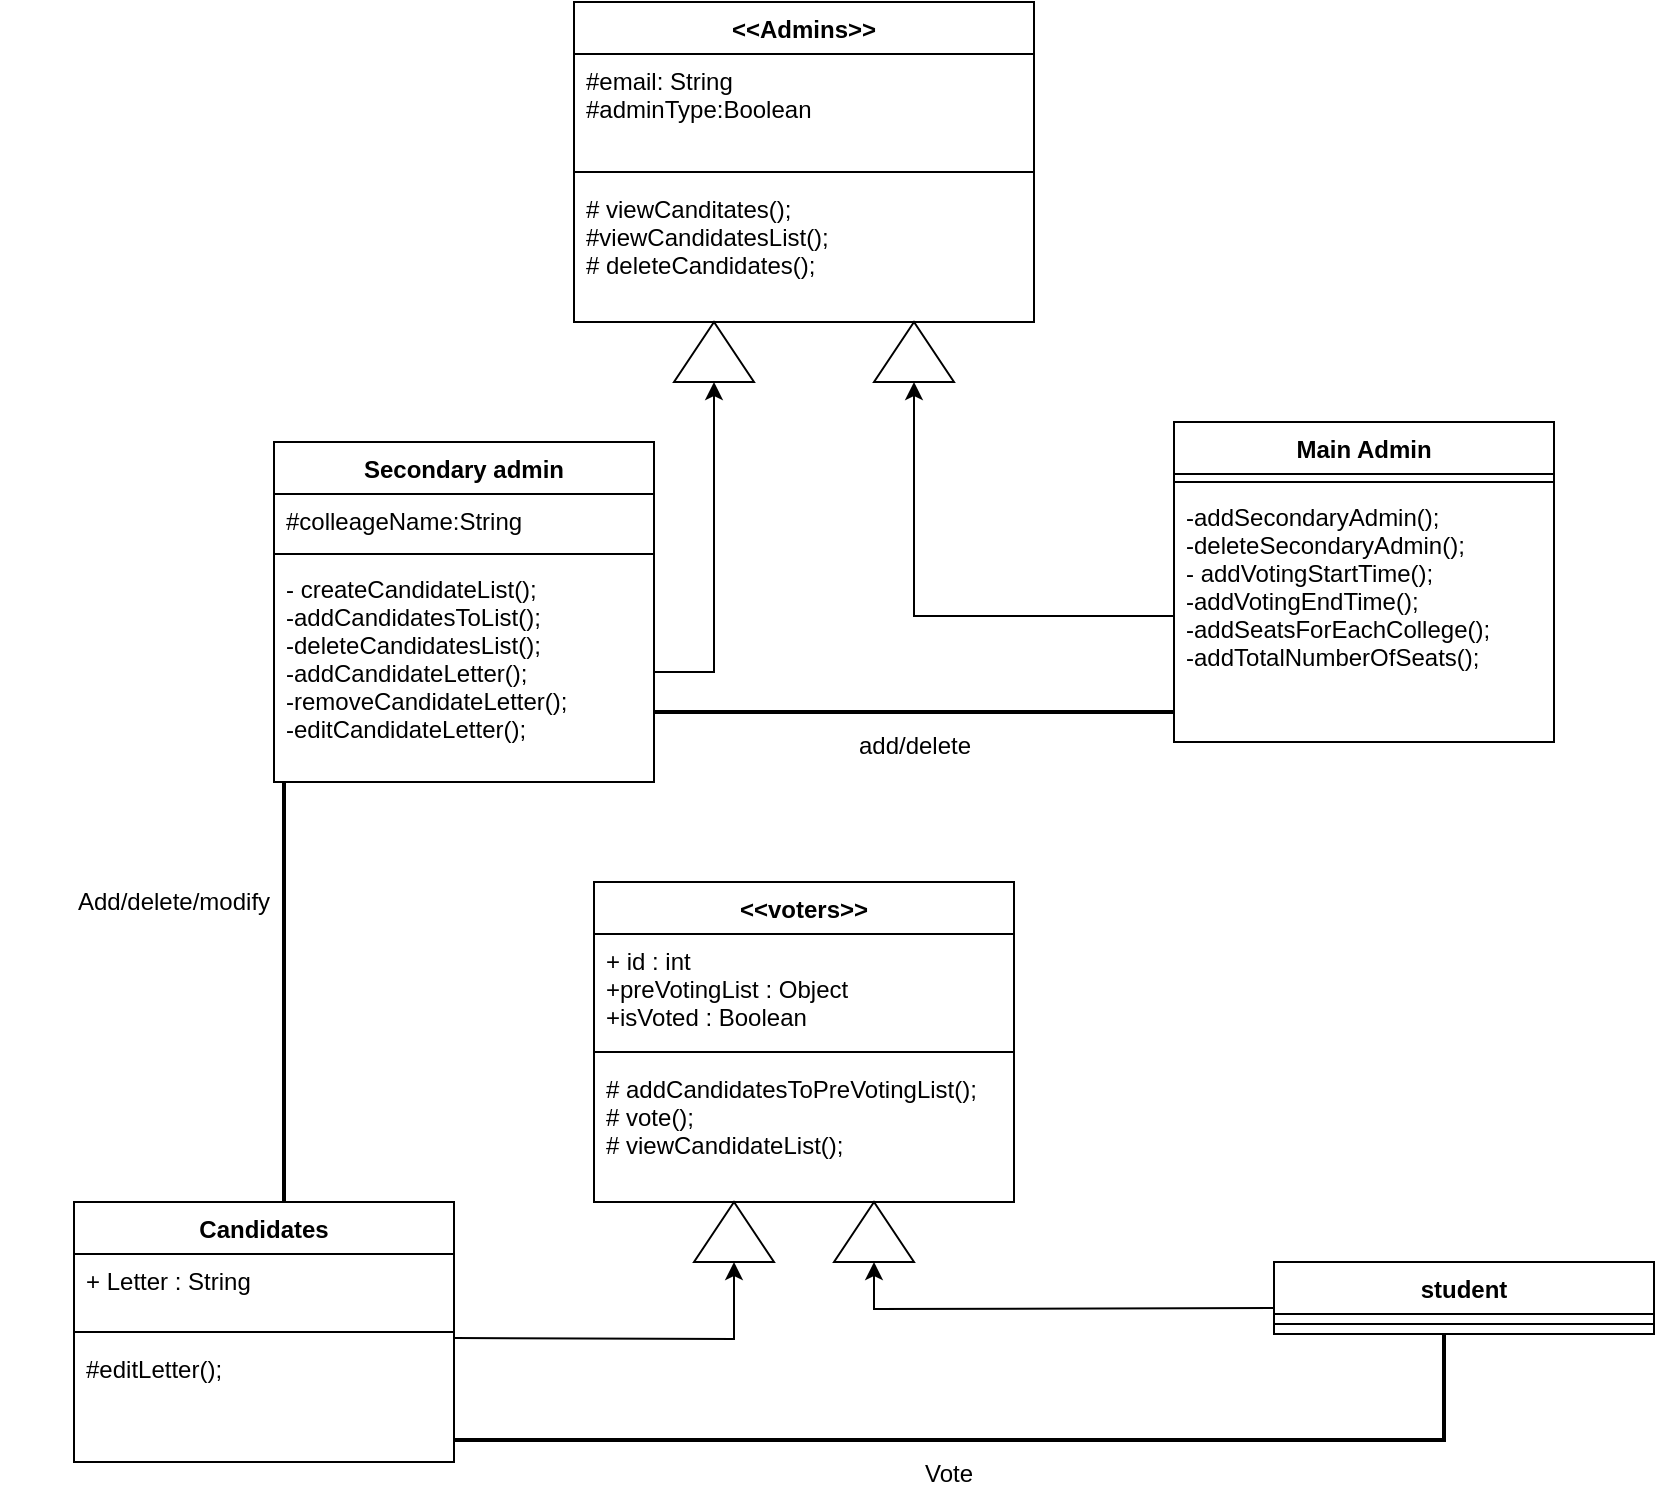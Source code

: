 <mxfile version="13.8.8" type="github"><diagram id="yTyNEKzwi70R2GH2oxyH" name="Page-1"><mxGraphModel dx="1108" dy="460" grid="1" gridSize="10" guides="1" tooltips="1" connect="1" arrows="1" fold="1" page="1" pageScale="1" pageWidth="1169" pageHeight="827" math="0" shadow="0"><root><mxCell id="0"/><mxCell id="1" parent="0"/><mxCell id="970AJpcgMSf8N2Dsf7il-3" style="edgeStyle=orthogonalEdgeStyle;rounded=0;orthogonalLoop=1;jettySize=auto;html=1;entryX=0.5;entryY=0;entryDx=0;entryDy=0;" parent="1" edge="1"><mxGeometry relative="1" as="geometry"><mxPoint x="775" y="110" as="sourcePoint"/><mxPoint x="775" y="110" as="targetPoint"/></mxGeometry></mxCell><mxCell id="3OKt-DnBXVLty_a7GaZp-3" value="" style="shape=link;html=1;" parent="1" edge="1"><mxGeometry width="100" relative="1" as="geometry"><mxPoint x="50" y="70" as="sourcePoint"/><mxPoint x="50" y="70" as="targetPoint"/></mxGeometry></mxCell><mxCell id="7Jd9gMAXH_ypXirra_-3-1" value="&lt;&lt;Admins&gt;&gt;" style="swimlane;fontStyle=1;align=center;verticalAlign=top;childLayout=stackLayout;horizontal=1;startSize=26;horizontalStack=0;resizeParent=1;resizeParentMax=0;resizeLast=0;collapsible=1;marginBottom=0;" vertex="1" parent="1"><mxGeometry x="320" y="10" width="230" height="160" as="geometry"/></mxCell><mxCell id="7Jd9gMAXH_ypXirra_-3-2" value="#email: String&#10;#adminType:Boolean" style="text;strokeColor=none;fillColor=none;align=left;verticalAlign=top;spacingLeft=4;spacingRight=4;overflow=hidden;rotatable=0;points=[[0,0.5],[1,0.5]];portConstraint=eastwest;" vertex="1" parent="7Jd9gMAXH_ypXirra_-3-1"><mxGeometry y="26" width="230" height="54" as="geometry"/></mxCell><mxCell id="7Jd9gMAXH_ypXirra_-3-3" value="" style="line;strokeWidth=1;fillColor=none;align=left;verticalAlign=middle;spacingTop=-1;spacingLeft=3;spacingRight=3;rotatable=0;labelPosition=right;points=[];portConstraint=eastwest;" vertex="1" parent="7Jd9gMAXH_ypXirra_-3-1"><mxGeometry y="80" width="230" height="10" as="geometry"/></mxCell><mxCell id="7Jd9gMAXH_ypXirra_-3-4" value="# viewCanditates();&#10;#viewCandidatesList();&#10;# deleteCandidates();" style="text;strokeColor=none;fillColor=none;align=left;verticalAlign=top;spacingLeft=4;spacingRight=4;overflow=hidden;rotatable=0;points=[[0,0.5],[1,0.5]];portConstraint=eastwest;" vertex="1" parent="7Jd9gMAXH_ypXirra_-3-1"><mxGeometry y="90" width="230" height="70" as="geometry"/></mxCell><mxCell id="7Jd9gMAXH_ypXirra_-3-5" value="Secondary admin" style="swimlane;fontStyle=1;align=center;verticalAlign=top;childLayout=stackLayout;horizontal=1;startSize=26;horizontalStack=0;resizeParent=1;resizeParentMax=0;resizeLast=0;collapsible=1;marginBottom=0;" vertex="1" parent="1"><mxGeometry x="170" y="230" width="190" height="170" as="geometry"/></mxCell><mxCell id="7Jd9gMAXH_ypXirra_-3-6" value="#colleageName:String" style="text;strokeColor=none;fillColor=none;align=left;verticalAlign=top;spacingLeft=4;spacingRight=4;overflow=hidden;rotatable=0;points=[[0,0.5],[1,0.5]];portConstraint=eastwest;" vertex="1" parent="7Jd9gMAXH_ypXirra_-3-5"><mxGeometry y="26" width="190" height="26" as="geometry"/></mxCell><mxCell id="7Jd9gMAXH_ypXirra_-3-7" value="" style="line;strokeWidth=1;fillColor=none;align=left;verticalAlign=middle;spacingTop=-1;spacingLeft=3;spacingRight=3;rotatable=0;labelPosition=right;points=[];portConstraint=eastwest;" vertex="1" parent="7Jd9gMAXH_ypXirra_-3-5"><mxGeometry y="52" width="190" height="8" as="geometry"/></mxCell><mxCell id="7Jd9gMAXH_ypXirra_-3-8" value="- createCandidateList();&#10;-addCandidatesToList();&#10;-deleteCandidatesList();&#10;-addCandidateLetter();&#10;-removeCandidateLetter();&#10;-editCandidateLetter();" style="text;strokeColor=none;fillColor=none;align=left;verticalAlign=top;spacingLeft=4;spacingRight=4;overflow=hidden;rotatable=0;points=[[0,0.5],[1,0.5]];portConstraint=eastwest;" vertex="1" parent="7Jd9gMAXH_ypXirra_-3-5"><mxGeometry y="60" width="190" height="110" as="geometry"/></mxCell><mxCell id="7Jd9gMAXH_ypXirra_-3-9" value="Main Admin" style="swimlane;fontStyle=1;align=center;verticalAlign=top;childLayout=stackLayout;horizontal=1;startSize=26;horizontalStack=0;resizeParent=1;resizeParentMax=0;resizeLast=0;collapsible=1;marginBottom=0;" vertex="1" parent="1"><mxGeometry x="620" y="220" width="190" height="160" as="geometry"/></mxCell><mxCell id="7Jd9gMAXH_ypXirra_-3-11" value="" style="line;strokeWidth=1;fillColor=none;align=left;verticalAlign=middle;spacingTop=-1;spacingLeft=3;spacingRight=3;rotatable=0;labelPosition=right;points=[];portConstraint=eastwest;" vertex="1" parent="7Jd9gMAXH_ypXirra_-3-9"><mxGeometry y="26" width="190" height="8" as="geometry"/></mxCell><mxCell id="7Jd9gMAXH_ypXirra_-3-12" value="-addSecondaryAdmin();&#10;-deleteSecondaryAdmin();&#10;- addVotingStartTime();&#10;-addVotingEndTime();&#10;-addSeatsForEachCollege();&#10;-addTotalNumberOfSeats();&#10;" style="text;strokeColor=none;fillColor=none;align=left;verticalAlign=top;spacingLeft=4;spacingRight=4;overflow=hidden;rotatable=0;points=[[0,0.5],[1,0.5]];portConstraint=eastwest;" vertex="1" parent="7Jd9gMAXH_ypXirra_-3-9"><mxGeometry y="34" width="190" height="126" as="geometry"/></mxCell><mxCell id="7Jd9gMAXH_ypXirra_-3-19" value="" style="verticalLabelPosition=bottom;verticalAlign=top;html=1;shape=mxgraph.basic.acute_triangle;dx=0.5;" vertex="1" parent="1"><mxGeometry x="370" y="170" width="40" height="30" as="geometry"/></mxCell><mxCell id="7Jd9gMAXH_ypXirra_-3-20" style="edgeStyle=orthogonalEdgeStyle;rounded=0;orthogonalLoop=1;jettySize=auto;html=1;" edge="1" parent="1" source="7Jd9gMAXH_ypXirra_-3-8" target="7Jd9gMAXH_ypXirra_-3-19"><mxGeometry relative="1" as="geometry"><mxPoint x="370" y="260" as="targetPoint"/><mxPoint x="300" y="465" as="sourcePoint"/></mxGeometry></mxCell><mxCell id="7Jd9gMAXH_ypXirra_-3-21" value="" style="verticalLabelPosition=bottom;verticalAlign=top;html=1;shape=mxgraph.basic.acute_triangle;dx=0.5;" vertex="1" parent="1"><mxGeometry x="470" y="170" width="40" height="30" as="geometry"/></mxCell><mxCell id="7Jd9gMAXH_ypXirra_-3-23" value="&lt;&lt;voters&gt;&gt;" style="swimlane;fontStyle=1;align=center;verticalAlign=top;childLayout=stackLayout;horizontal=1;startSize=26;horizontalStack=0;resizeParent=1;resizeParentMax=0;resizeLast=0;collapsible=1;marginBottom=0;" vertex="1" parent="1"><mxGeometry x="330" y="450" width="210" height="160" as="geometry"/></mxCell><mxCell id="7Jd9gMAXH_ypXirra_-3-24" value="+ id : int&#10;+preVotingList : Object&#10;+isVoted : Boolean&#10;" style="text;strokeColor=none;fillColor=none;align=left;verticalAlign=top;spacingLeft=4;spacingRight=4;overflow=hidden;rotatable=0;points=[[0,0.5],[1,0.5]];portConstraint=eastwest;" vertex="1" parent="7Jd9gMAXH_ypXirra_-3-23"><mxGeometry y="26" width="210" height="54" as="geometry"/></mxCell><mxCell id="7Jd9gMAXH_ypXirra_-3-25" value="" style="line;strokeWidth=1;fillColor=none;align=left;verticalAlign=middle;spacingTop=-1;spacingLeft=3;spacingRight=3;rotatable=0;labelPosition=right;points=[];portConstraint=eastwest;" vertex="1" parent="7Jd9gMAXH_ypXirra_-3-23"><mxGeometry y="80" width="210" height="10" as="geometry"/></mxCell><mxCell id="7Jd9gMAXH_ypXirra_-3-26" value="# addCandidatesToPreVotingList();&#10;# vote();&#10;# viewCandidateList();" style="text;strokeColor=none;fillColor=none;align=left;verticalAlign=top;spacingLeft=4;spacingRight=4;overflow=hidden;rotatable=0;points=[[0,0.5],[1,0.5]];portConstraint=eastwest;" vertex="1" parent="7Jd9gMAXH_ypXirra_-3-23"><mxGeometry y="90" width="210" height="70" as="geometry"/></mxCell><mxCell id="7Jd9gMAXH_ypXirra_-3-30" style="edgeStyle=orthogonalEdgeStyle;rounded=0;orthogonalLoop=1;jettySize=auto;html=1;entryX=0.5;entryY=1;entryDx=0;entryDy=0;entryPerimeter=0;" edge="1" parent="1" source="7Jd9gMAXH_ypXirra_-3-12" target="7Jd9gMAXH_ypXirra_-3-21"><mxGeometry relative="1" as="geometry"/></mxCell><mxCell id="7Jd9gMAXH_ypXirra_-3-35" value="" style="verticalLabelPosition=bottom;verticalAlign=top;html=1;shape=mxgraph.basic.acute_triangle;dx=0.5;" vertex="1" parent="1"><mxGeometry x="380" y="610" width="40" height="30" as="geometry"/></mxCell><mxCell id="7Jd9gMAXH_ypXirra_-3-36" style="edgeStyle=orthogonalEdgeStyle;rounded=0;orthogonalLoop=1;jettySize=auto;html=1;entryX=0.5;entryY=1;entryDx=0;entryDy=0;entryPerimeter=0;" edge="1" parent="1" target="7Jd9gMAXH_ypXirra_-3-35"><mxGeometry relative="1" as="geometry"><mxPoint x="300" y="640" as="targetPoint"/><mxPoint x="260" y="678" as="sourcePoint"/></mxGeometry></mxCell><mxCell id="7Jd9gMAXH_ypXirra_-3-37" value="student" style="swimlane;fontStyle=1;align=center;verticalAlign=top;childLayout=stackLayout;horizontal=1;startSize=26;horizontalStack=0;resizeParent=1;resizeParentMax=0;resizeLast=0;collapsible=1;marginBottom=0;" vertex="1" parent="1"><mxGeometry x="670" y="640" width="190" height="36" as="geometry"/></mxCell><mxCell id="7Jd9gMAXH_ypXirra_-3-39" value="" style="line;strokeWidth=1;fillColor=none;align=left;verticalAlign=middle;spacingTop=-1;spacingLeft=3;spacingRight=3;rotatable=0;labelPosition=right;points=[];portConstraint=eastwest;" vertex="1" parent="7Jd9gMAXH_ypXirra_-3-37"><mxGeometry y="26" width="190" height="10" as="geometry"/></mxCell><mxCell id="7Jd9gMAXH_ypXirra_-3-41" value="" style="verticalLabelPosition=bottom;verticalAlign=top;html=1;shape=mxgraph.basic.acute_triangle;dx=0.5;" vertex="1" parent="1"><mxGeometry x="450" y="610" width="40" height="30" as="geometry"/></mxCell><mxCell id="7Jd9gMAXH_ypXirra_-3-42" style="edgeStyle=orthogonalEdgeStyle;rounded=0;orthogonalLoop=1;jettySize=auto;html=1;entryX=0.5;entryY=1;entryDx=0;entryDy=0;entryPerimeter=0;" edge="1" parent="1" target="7Jd9gMAXH_ypXirra_-3-41"><mxGeometry relative="1" as="geometry"><mxPoint x="670" y="663" as="sourcePoint"/></mxGeometry></mxCell><mxCell id="7Jd9gMAXH_ypXirra_-3-43" value="Candidates" style="swimlane;fontStyle=1;align=center;verticalAlign=top;childLayout=stackLayout;horizontal=1;startSize=26;horizontalStack=0;resizeParent=1;resizeParentMax=0;resizeLast=0;collapsible=1;marginBottom=0;" vertex="1" parent="1"><mxGeometry x="70" y="610" width="190" height="130" as="geometry"/></mxCell><mxCell id="7Jd9gMAXH_ypXirra_-3-44" value="+ Letter : String" style="text;strokeColor=none;fillColor=none;align=left;verticalAlign=top;spacingLeft=4;spacingRight=4;overflow=hidden;rotatable=0;points=[[0,0.5],[1,0.5]];portConstraint=eastwest;" vertex="1" parent="7Jd9gMAXH_ypXirra_-3-43"><mxGeometry y="26" width="190" height="34" as="geometry"/></mxCell><mxCell id="7Jd9gMAXH_ypXirra_-3-45" value="" style="line;strokeWidth=1;fillColor=none;align=left;verticalAlign=middle;spacingTop=-1;spacingLeft=3;spacingRight=3;rotatable=0;labelPosition=right;points=[];portConstraint=eastwest;" vertex="1" parent="7Jd9gMAXH_ypXirra_-3-43"><mxGeometry y="60" width="190" height="10" as="geometry"/></mxCell><mxCell id="7Jd9gMAXH_ypXirra_-3-46" value="#editLetter();" style="text;strokeColor=none;fillColor=none;align=left;verticalAlign=top;spacingLeft=4;spacingRight=4;overflow=hidden;rotatable=0;points=[[0,0.5],[1,0.5]];portConstraint=eastwest;" vertex="1" parent="7Jd9gMAXH_ypXirra_-3-43"><mxGeometry y="70" width="190" height="60" as="geometry"/></mxCell><mxCell id="7Jd9gMAXH_ypXirra_-3-63" value="add/delete" style="line;strokeWidth=2;html=1;" vertex="1" parent="1"><mxGeometry x="360" y="360" width="260" height="10" as="geometry"/></mxCell><mxCell id="7Jd9gMAXH_ypXirra_-3-64" value="" style="line;strokeWidth=2;direction=south;html=1;" vertex="1" parent="1"><mxGeometry x="170" y="400" width="10" height="210" as="geometry"/></mxCell><mxCell id="7Jd9gMAXH_ypXirra_-3-65" value="Add/delete/modify" style="text;html=1;strokeColor=none;fillColor=none;align=center;verticalAlign=middle;whiteSpace=wrap;rounded=0;" vertex="1" parent="1"><mxGeometry x="100" y="450" width="40" height="20" as="geometry"/></mxCell><mxCell id="7Jd9gMAXH_ypXirra_-3-69" value="" style="line;strokeWidth=2;direction=south;html=1;" vertex="1" parent="1"><mxGeometry x="750" y="676" width="10" height="54" as="geometry"/></mxCell><mxCell id="7Jd9gMAXH_ypXirra_-3-70" value="Vote" style="line;strokeWidth=2;html=1;" vertex="1" parent="1"><mxGeometry x="260" y="724" width="494" height="10" as="geometry"/></mxCell></root></mxGraphModel></diagram></mxfile>